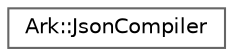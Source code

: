 digraph "Graphical Class Hierarchy"
{
 // INTERACTIVE_SVG=YES
 // LATEX_PDF_SIZE
  bgcolor="transparent";
  edge [fontname=Helvetica,fontsize=10,labelfontname=Helvetica,labelfontsize=10];
  node [fontname=Helvetica,fontsize=10,shape=box,height=0.2,width=0.4];
  rankdir="LR";
  Node0 [label="Ark::JsonCompiler",height=0.2,width=0.4,color="grey40", fillcolor="white", style="filled",URL="$dc/d90/classArk_1_1JsonCompiler.html",tooltip=" "];
}
